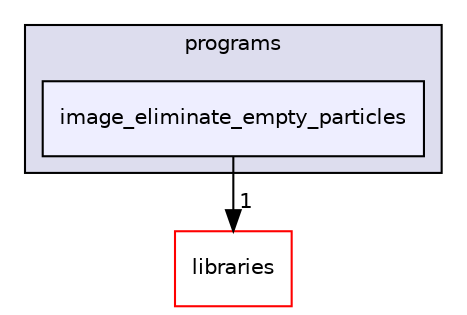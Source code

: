 digraph "xmipp/applications/programs/image_eliminate_empty_particles" {
  compound=true
  node [ fontsize="10", fontname="Helvetica"];
  edge [ labelfontsize="10", labelfontname="Helvetica"];
  subgraph clusterdir_592b16dc4070b933e5655da2b0d20bbb {
    graph [ bgcolor="#ddddee", pencolor="black", label="programs" fontname="Helvetica", fontsize="10", URL="dir_592b16dc4070b933e5655da2b0d20bbb.html"]
  dir_83ebe9f0113a3ba26ef1d8dbcdd97e94 [shape=box, label="image_eliminate_empty_particles", style="filled", fillcolor="#eeeeff", pencolor="black", URL="dir_83ebe9f0113a3ba26ef1d8dbcdd97e94.html"];
  }
  dir_29dba3f3840f20df3b04d1972e99046b [shape=box label="libraries" fillcolor="white" style="filled" color="red" URL="dir_29dba3f3840f20df3b04d1972e99046b.html"];
  dir_83ebe9f0113a3ba26ef1d8dbcdd97e94->dir_29dba3f3840f20df3b04d1972e99046b [headlabel="1", labeldistance=1.5 headhref="dir_000076_000084.html"];
}
